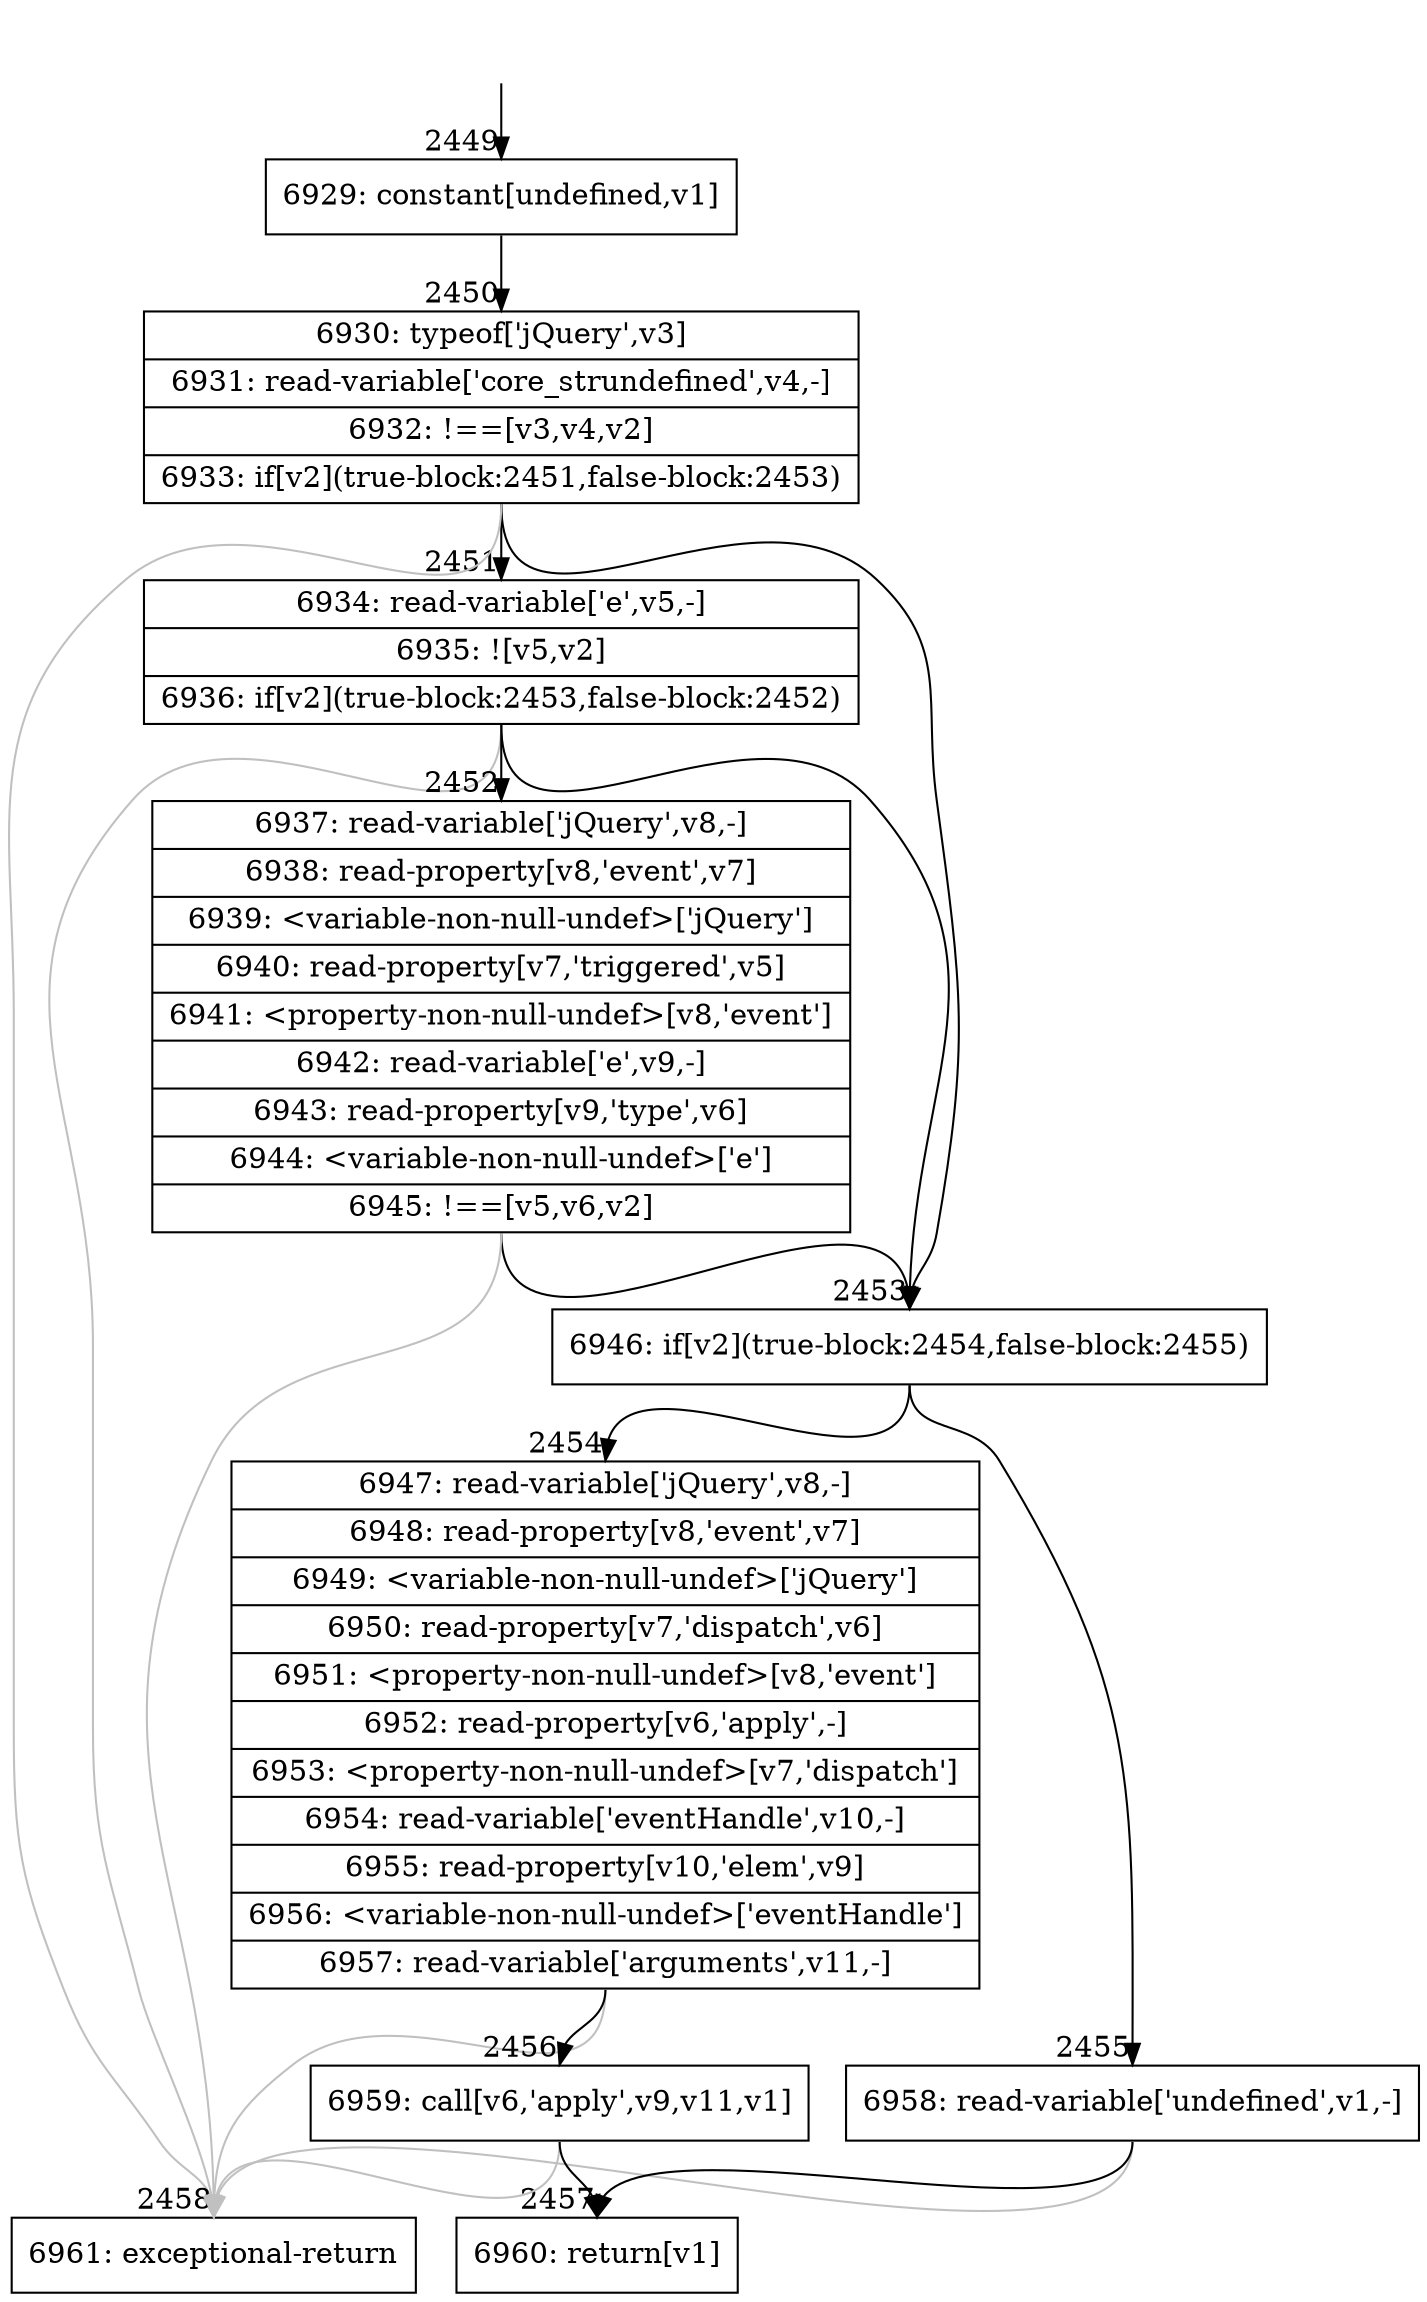 digraph {
rankdir="TD"
BB_entry172[shape=none,label=""];
BB_entry172 -> BB2449 [tailport=s, headport=n, headlabel="    2449"]
BB2449 [shape=record label="{6929: constant[undefined,v1]}" ] 
BB2449 -> BB2450 [tailport=s, headport=n, headlabel="      2450"]
BB2450 [shape=record label="{6930: typeof['jQuery',v3]|6931: read-variable['core_strundefined',v4,-]|6932: !==[v3,v4,v2]|6933: if[v2](true-block:2451,false-block:2453)}" ] 
BB2450 -> BB2453 [tailport=s, headport=n, headlabel="      2453"]
BB2450 -> BB2451 [tailport=s, headport=n, headlabel="      2451"]
BB2450 -> BB2458 [tailport=s, headport=n, color=gray, headlabel="      2458"]
BB2451 [shape=record label="{6934: read-variable['e',v5,-]|6935: ![v5,v2]|6936: if[v2](true-block:2453,false-block:2452)}" ] 
BB2451 -> BB2453 [tailport=s, headport=n]
BB2451 -> BB2452 [tailport=s, headport=n, headlabel="      2452"]
BB2451 -> BB2458 [tailport=s, headport=n, color=gray]
BB2452 [shape=record label="{6937: read-variable['jQuery',v8,-]|6938: read-property[v8,'event',v7]|6939: \<variable-non-null-undef\>['jQuery']|6940: read-property[v7,'triggered',v5]|6941: \<property-non-null-undef\>[v8,'event']|6942: read-variable['e',v9,-]|6943: read-property[v9,'type',v6]|6944: \<variable-non-null-undef\>['e']|6945: !==[v5,v6,v2]}" ] 
BB2452 -> BB2453 [tailport=s, headport=n]
BB2452 -> BB2458 [tailport=s, headport=n, color=gray]
BB2453 [shape=record label="{6946: if[v2](true-block:2454,false-block:2455)}" ] 
BB2453 -> BB2454 [tailport=s, headport=n, headlabel="      2454"]
BB2453 -> BB2455 [tailport=s, headport=n, headlabel="      2455"]
BB2454 [shape=record label="{6947: read-variable['jQuery',v8,-]|6948: read-property[v8,'event',v7]|6949: \<variable-non-null-undef\>['jQuery']|6950: read-property[v7,'dispatch',v6]|6951: \<property-non-null-undef\>[v8,'event']|6952: read-property[v6,'apply',-]|6953: \<property-non-null-undef\>[v7,'dispatch']|6954: read-variable['eventHandle',v10,-]|6955: read-property[v10,'elem',v9]|6956: \<variable-non-null-undef\>['eventHandle']|6957: read-variable['arguments',v11,-]}" ] 
BB2454 -> BB2456 [tailport=s, headport=n, headlabel="      2456"]
BB2454 -> BB2458 [tailport=s, headport=n, color=gray]
BB2455 [shape=record label="{6958: read-variable['undefined',v1,-]}" ] 
BB2455 -> BB2457 [tailport=s, headport=n, headlabel="      2457"]
BB2455 -> BB2458 [tailport=s, headport=n, color=gray]
BB2456 [shape=record label="{6959: call[v6,'apply',v9,v11,v1]}" ] 
BB2456 -> BB2457 [tailport=s, headport=n]
BB2456 -> BB2458 [tailport=s, headport=n, color=gray]
BB2457 [shape=record label="{6960: return[v1]}" ] 
BB2458 [shape=record label="{6961: exceptional-return}" ] 
}
